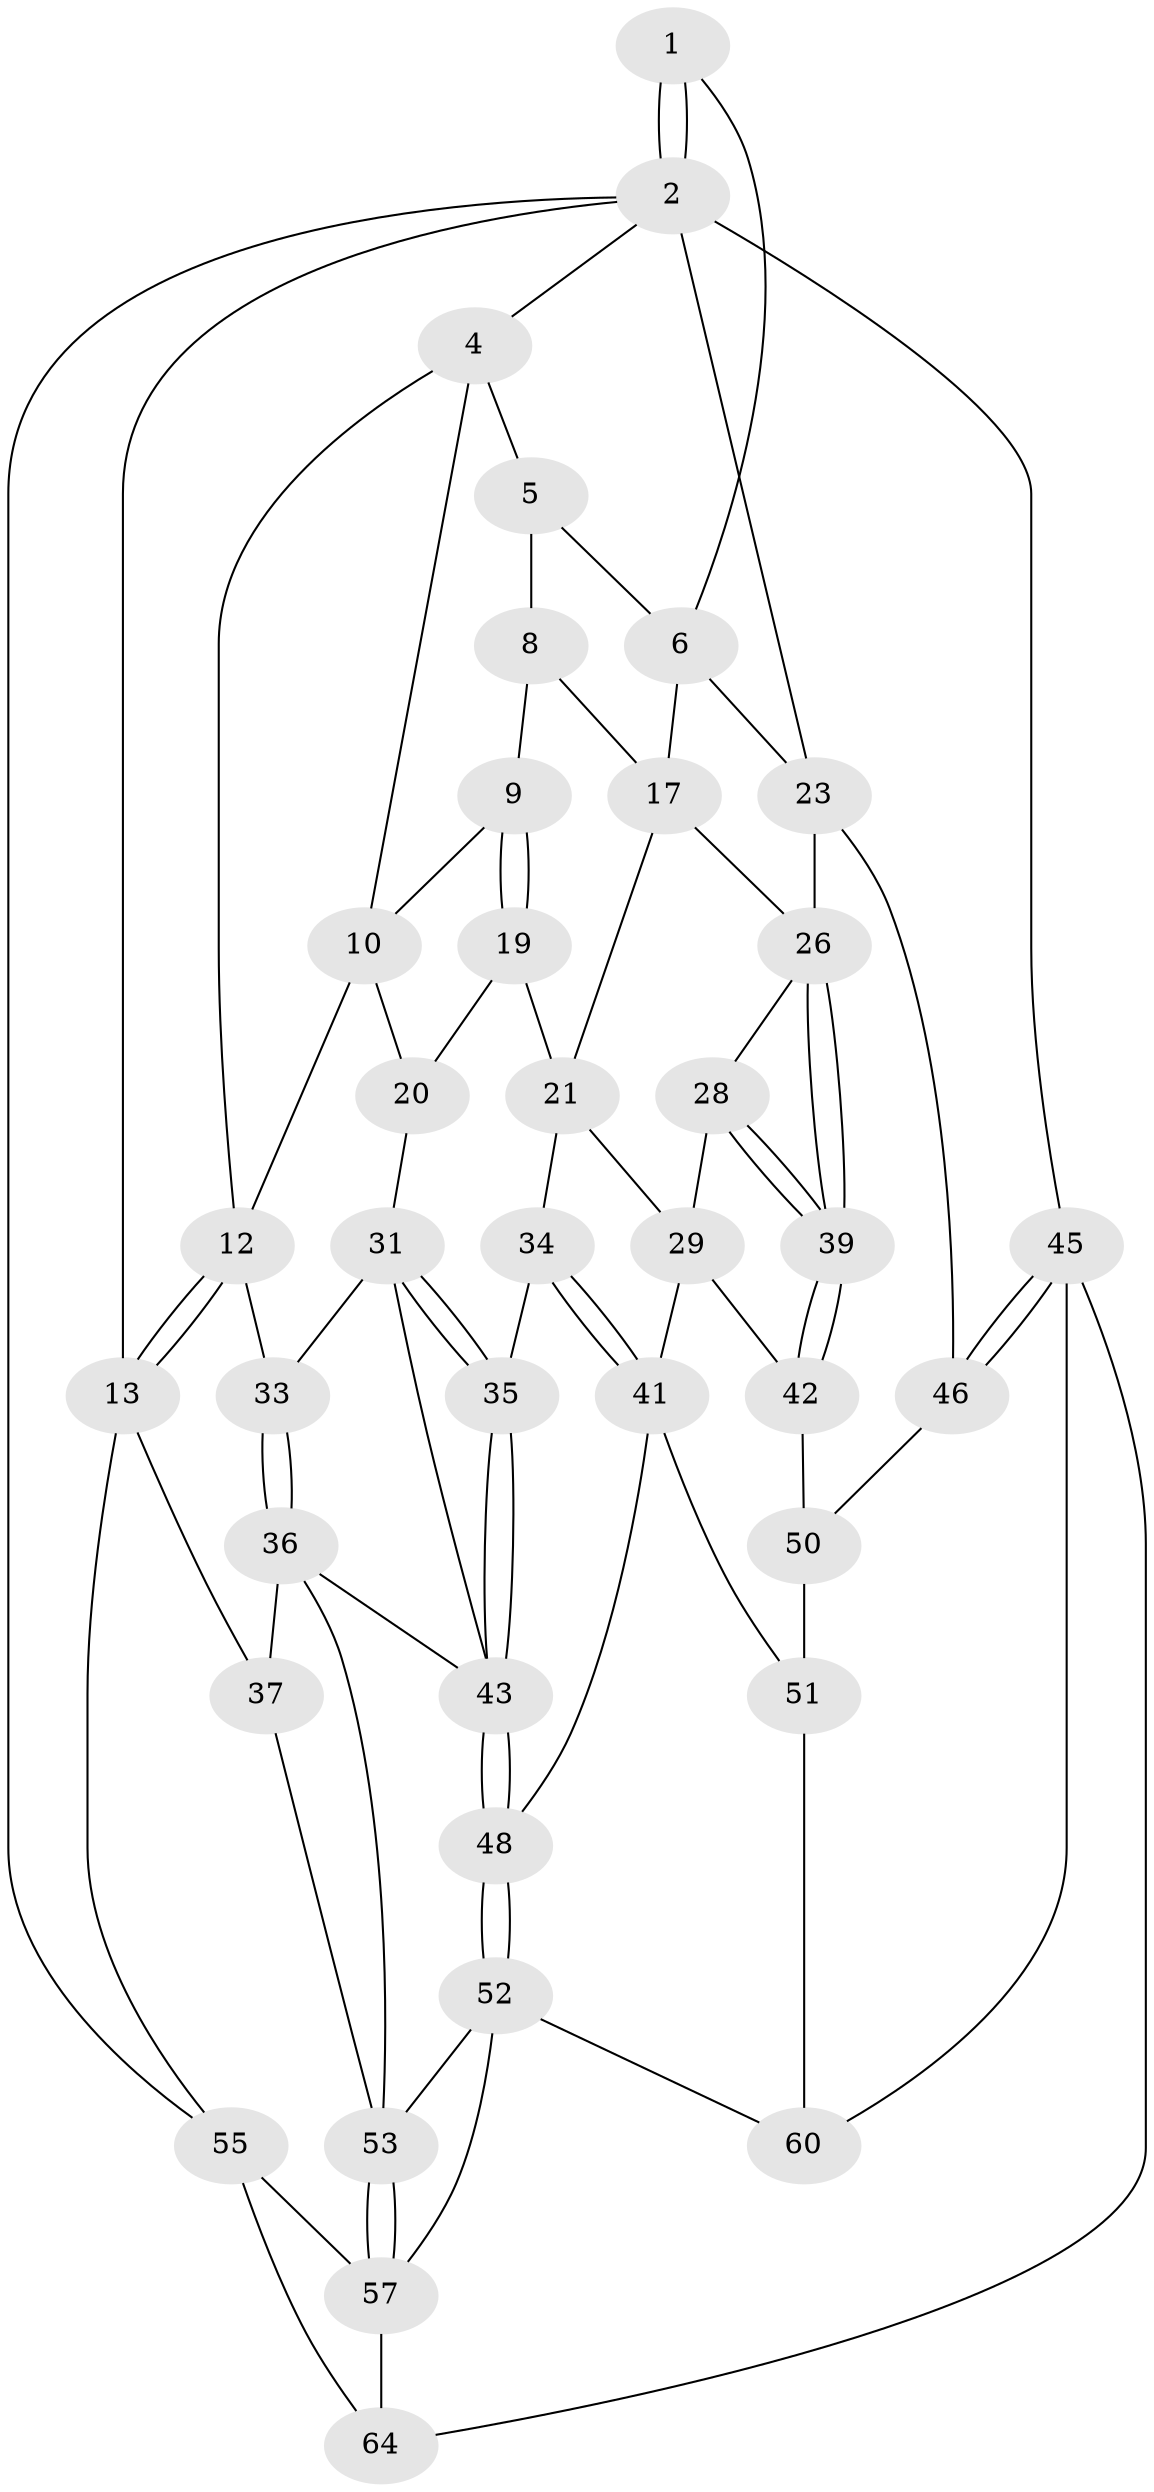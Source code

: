 // Generated by graph-tools (version 1.1) at 2025/24/03/03/25 07:24:33]
// undirected, 39 vertices, 83 edges
graph export_dot {
graph [start="1"]
  node [color=gray90,style=filled];
  1 [pos="+0.716933503137761+0"];
  2 [pos="+1+0",super="+3"];
  4 [pos="+0.05045041419968471+0",super="+11"];
  5 [pos="+0.4442042706070944+0",super="+7"];
  6 [pos="+0.671154936363324+0.1123122468678842",super="+16"];
  8 [pos="+0.4469144189038108+0.03364808585899321"];
  9 [pos="+0.42100751873254716+0.06919784542561326"];
  10 [pos="+0.2761218823629655+0.07793880139621988",super="+14"];
  12 [pos="+0.14609740194711177+0.20189629748933138",super="+15"];
  13 [pos="+0+0.33122758573002203",super="+38"];
  17 [pos="+0.6713271620956662+0.155103532855272",super="+18"];
  19 [pos="+0.41432242248538176+0.0944857931928756",super="+22"];
  20 [pos="+0.33720050832743104+0.19520555840129483",super="+24"];
  21 [pos="+0.568168964608676+0.22025052033633685",super="+30"];
  23 [pos="+1+0.07951979250752178",super="+25"];
  26 [pos="+0.9902682224051252+0.3915880783315423",super="+27"];
  28 [pos="+0.7221531391241598+0.3291425466682746"];
  29 [pos="+0.6750833767150692+0.3480650894023789",super="+40"];
  31 [pos="+0.40168151704266897+0.3117052694885232",super="+32"];
  33 [pos="+0.2595005432394373+0.3765395635291788"];
  34 [pos="+0.5154314197214367+0.36895392293153073"];
  35 [pos="+0.4958657001413942+0.37586840986706677"];
  36 [pos="+0.25123915906727967+0.39247460047559246",super="+49"];
  37 [pos="+0.182403012144734+0.44567475577788607"];
  39 [pos="+0.9554822704447821+0.4010096976135545"];
  41 [pos="+0.6228511494198823+0.451811394403148",super="+47"];
  42 [pos="+0.8496906531922765+0.47348897932462103"];
  43 [pos="+0.461423449431784+0.4544923029044089",super="+44"];
  45 [pos="+1+1",super="+62"];
  46 [pos="+1+0.6587488765379323"];
  48 [pos="+0.5463122234296743+0.6733348423665405"];
  50 [pos="+0.8001246572685169+0.5301092254846292",super="+56"];
  51 [pos="+0.6845794690565117+0.6196114084893108",super="+59"];
  52 [pos="+0.5321710122364162+0.6956753719428349",super="+61"];
  53 [pos="+0.3492271183964387+0.6610178293126875",super="+54"];
  55 [pos="+0+0.6439472458469153",super="+58"];
  57 [pos="+0.09618358291101622+0.7344008194150203",super="+63"];
  60 [pos="+0.7223717229850585+1"];
  64 [pos="+0.31722498989484044+1",super="+65"];
  1 -- 2;
  1 -- 2;
  1 -- 6;
  2 -- 23;
  2 -- 45;
  2 -- 4;
  2 -- 13;
  2 -- 55;
  4 -- 5;
  4 -- 10;
  4 -- 12;
  5 -- 8;
  5 -- 6;
  6 -- 17;
  6 -- 23;
  8 -- 9;
  8 -- 17;
  9 -- 10;
  9 -- 19;
  9 -- 19;
  10 -- 20;
  10 -- 12;
  12 -- 13;
  12 -- 13;
  12 -- 33;
  13 -- 37;
  13 -- 55;
  17 -- 26;
  17 -- 21;
  19 -- 20 [weight=2];
  19 -- 21;
  20 -- 31;
  21 -- 29;
  21 -- 34;
  23 -- 26;
  23 -- 46;
  26 -- 39;
  26 -- 39;
  26 -- 28;
  28 -- 29;
  28 -- 39;
  28 -- 39;
  29 -- 41;
  29 -- 42;
  31 -- 35;
  31 -- 35;
  31 -- 33;
  31 -- 43;
  33 -- 36;
  33 -- 36;
  34 -- 35;
  34 -- 41;
  34 -- 41;
  35 -- 43;
  35 -- 43;
  36 -- 37;
  36 -- 53;
  36 -- 43;
  37 -- 53;
  39 -- 42;
  39 -- 42;
  41 -- 48;
  41 -- 51;
  42 -- 50;
  43 -- 48;
  43 -- 48;
  45 -- 46;
  45 -- 46;
  45 -- 64 [weight=2];
  45 -- 60;
  46 -- 50;
  48 -- 52;
  48 -- 52;
  50 -- 51 [weight=2];
  51 -- 60;
  52 -- 53;
  52 -- 60;
  52 -- 57;
  53 -- 57;
  53 -- 57;
  55 -- 64 [weight=2];
  55 -- 57;
  57 -- 64;
}
